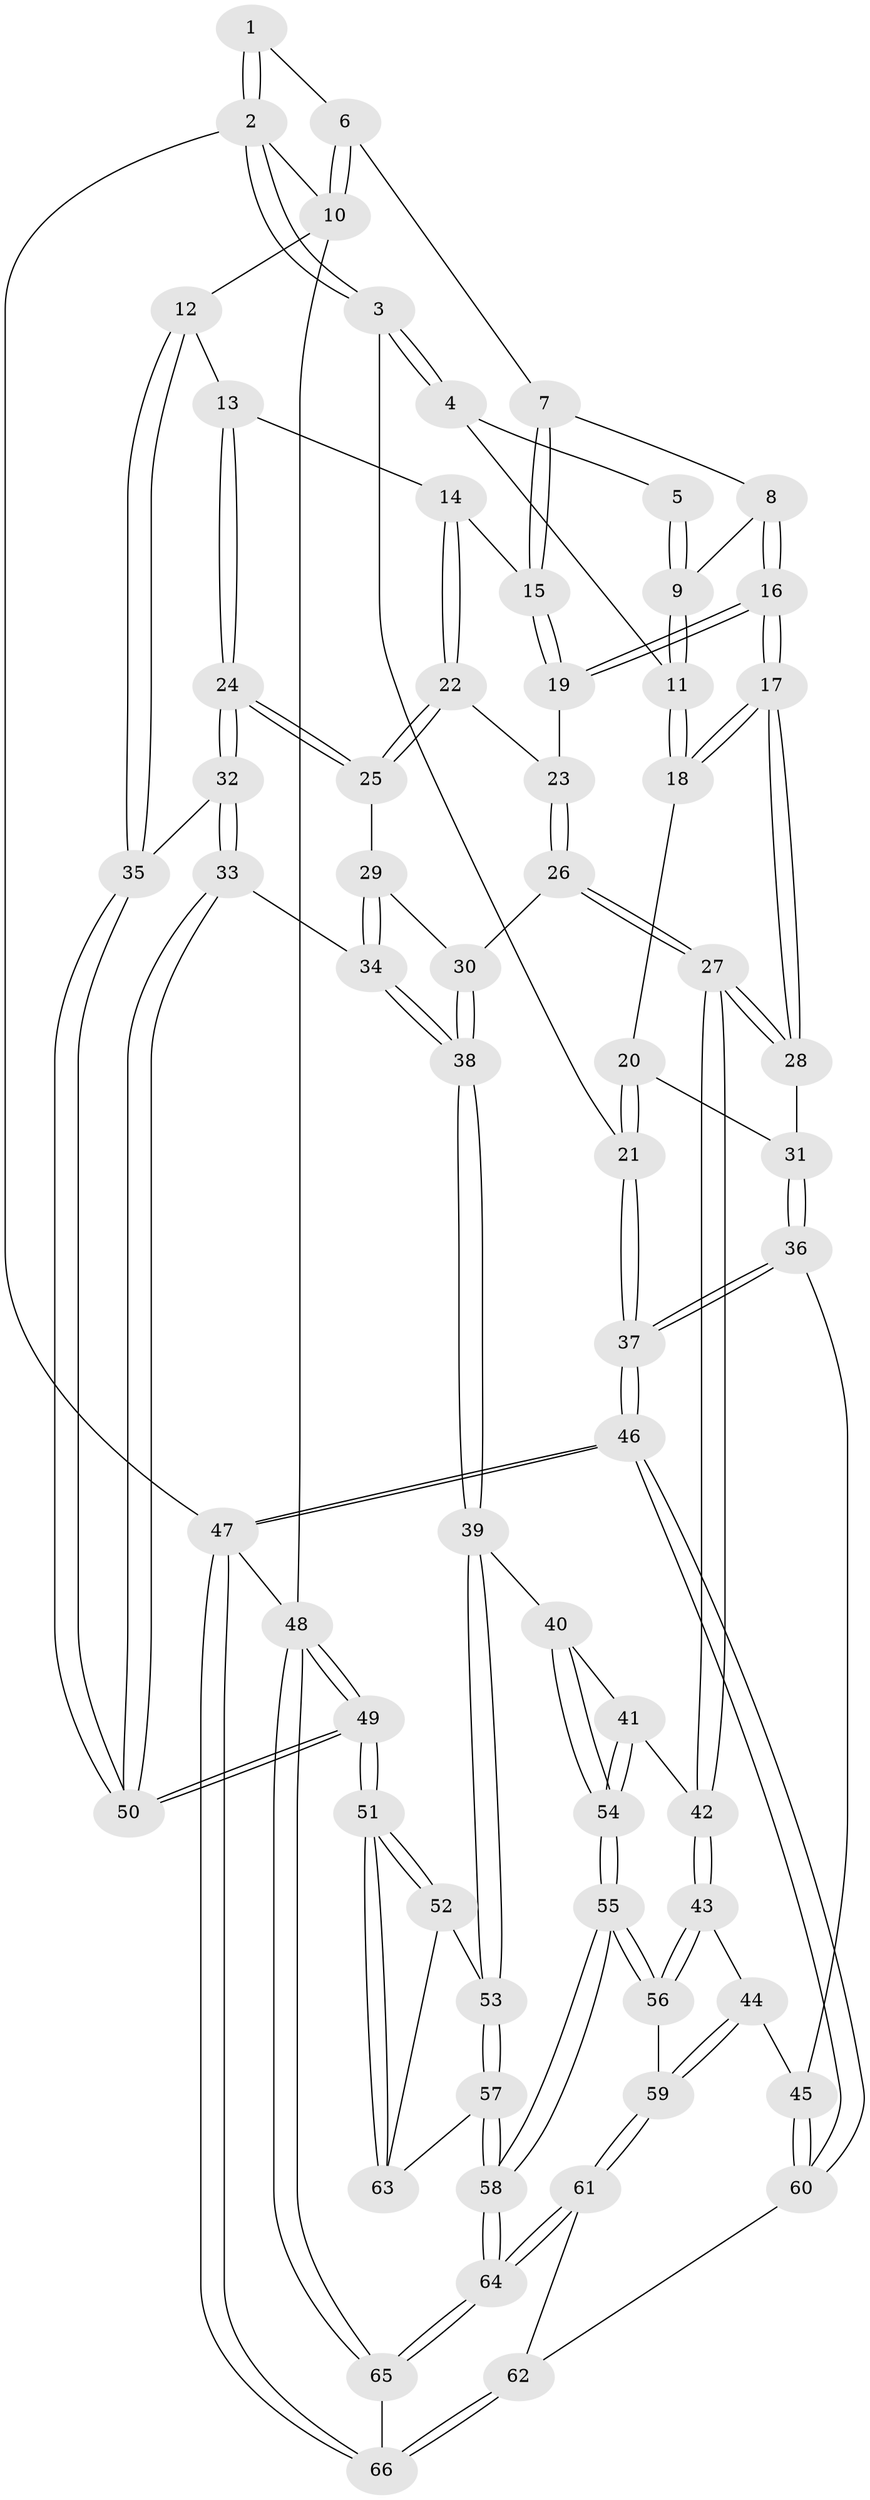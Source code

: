 // Generated by graph-tools (version 1.1) at 2025/03/03/09/25 03:03:23]
// undirected, 66 vertices, 162 edges
graph export_dot {
graph [start="1"]
  node [color=gray90,style=filled];
  1 [pos="+0.30123934900554994+0"];
  2 [pos="+0+0"];
  3 [pos="+0+0"];
  4 [pos="+0.044786784169833574+0.08602342611152809"];
  5 [pos="+0.2633746421221512+0"];
  6 [pos="+0.5775201762115065+0"];
  7 [pos="+0.5699435955915675+0"];
  8 [pos="+0.2852535653105281+0.15053755296433982"];
  9 [pos="+0.2188956769563635+0.11067224506744437"];
  10 [pos="+1+0"];
  11 [pos="+0.14684619741144972+0.14702683161078234"];
  12 [pos="+1+0"];
  13 [pos="+0.7708078811348262+0.18992815897179346"];
  14 [pos="+0.7368474491134313+0.18863290679842307"];
  15 [pos="+0.5748994843953976+0.018282493763553995"];
  16 [pos="+0.3662618252734286+0.26309849032008603"];
  17 [pos="+0.3644337747608705+0.26837744128998736"];
  18 [pos="+0.12729559306559932+0.25546809323756786"];
  19 [pos="+0.5149036088697079+0.174982265945997"];
  20 [pos="+0.11711192166171144+0.2766657582495483"];
  21 [pos="+0+0.21729166631383406"];
  22 [pos="+0.7081045637361872+0.27492446451305236"];
  23 [pos="+0.5706170204122645+0.2840236440147654"];
  24 [pos="+0.9024612499928285+0.3823549811022862"];
  25 [pos="+0.7292231044591281+0.3388427722777851"];
  26 [pos="+0.5666020438761006+0.40875490186219987"];
  27 [pos="+0.3982369086118483+0.468551194957016"];
  28 [pos="+0.35199369894676713+0.39147983437654016"];
  29 [pos="+0.7258658777905566+0.34226287539742833"];
  30 [pos="+0.6087994385786665+0.42706051053227173"];
  31 [pos="+0.13537280571265978+0.37721123521450545"];
  32 [pos="+0.9043440861066938+0.38342308262981867"];
  33 [pos="+0.8281812349197976+0.5206420653424849"];
  34 [pos="+0.7502083118614354+0.5530655674488929"];
  35 [pos="+1+0.29111762547292064"];
  36 [pos="+0.014874725777409855+0.5553059016655034"];
  37 [pos="+0+0.5664094722754125"];
  38 [pos="+0.7117465986892747+0.5733984587293203"];
  39 [pos="+0.7084752236988913+0.5809996650132673"];
  40 [pos="+0.6868380112131467+0.5876716830525927"];
  41 [pos="+0.4346713025224622+0.5725024772779111"];
  42 [pos="+0.3899804372368859+0.5191326765161445"];
  43 [pos="+0.24848127535986703+0.6161431778636586"];
  44 [pos="+0.19533997282363266+0.6297329021646089"];
  45 [pos="+0.09940023888264682+0.6076919612335929"];
  46 [pos="+0+1"];
  47 [pos="+0+1"];
  48 [pos="+1+1"];
  49 [pos="+1+1"];
  50 [pos="+1+0.9042362188604384"];
  51 [pos="+1+1"];
  52 [pos="+0.8253522141638795+0.7775134270809225"];
  53 [pos="+0.7315610343234794+0.6816674895220428"];
  54 [pos="+0.4908472484025069+0.7427722949488413"];
  55 [pos="+0.4858761776338703+0.8273027253613173"];
  56 [pos="+0.404593361406116+0.8119556968073489"];
  57 [pos="+0.5711834255312912+0.8309289727194773"];
  58 [pos="+0.49953745790874937+0.8462094232256978"];
  59 [pos="+0.2400158211416522+0.8479396252577721"];
  60 [pos="+0.09155997553822484+0.8682665129962821"];
  61 [pos="+0.21990294317346532+0.8748658472268087"];
  62 [pos="+0.2067263639613252+0.881560417833519"];
  63 [pos="+0.5739539294629534+0.8316906410799308"];
  64 [pos="+0.48624418523888174+1"];
  65 [pos="+0.4884976579998093+1"];
  66 [pos="+0.14821192094224836+1"];
  1 -- 2;
  1 -- 2;
  1 -- 6;
  2 -- 3;
  2 -- 3;
  2 -- 10;
  2 -- 47;
  3 -- 4;
  3 -- 4;
  3 -- 21;
  4 -- 5;
  4 -- 11;
  5 -- 9;
  5 -- 9;
  6 -- 7;
  6 -- 10;
  6 -- 10;
  7 -- 8;
  7 -- 15;
  7 -- 15;
  8 -- 9;
  8 -- 16;
  8 -- 16;
  9 -- 11;
  9 -- 11;
  10 -- 12;
  10 -- 48;
  11 -- 18;
  11 -- 18;
  12 -- 13;
  12 -- 35;
  12 -- 35;
  13 -- 14;
  13 -- 24;
  13 -- 24;
  14 -- 15;
  14 -- 22;
  14 -- 22;
  15 -- 19;
  15 -- 19;
  16 -- 17;
  16 -- 17;
  16 -- 19;
  16 -- 19;
  17 -- 18;
  17 -- 18;
  17 -- 28;
  17 -- 28;
  18 -- 20;
  19 -- 23;
  20 -- 21;
  20 -- 21;
  20 -- 31;
  21 -- 37;
  21 -- 37;
  22 -- 23;
  22 -- 25;
  22 -- 25;
  23 -- 26;
  23 -- 26;
  24 -- 25;
  24 -- 25;
  24 -- 32;
  24 -- 32;
  25 -- 29;
  26 -- 27;
  26 -- 27;
  26 -- 30;
  27 -- 28;
  27 -- 28;
  27 -- 42;
  27 -- 42;
  28 -- 31;
  29 -- 30;
  29 -- 34;
  29 -- 34;
  30 -- 38;
  30 -- 38;
  31 -- 36;
  31 -- 36;
  32 -- 33;
  32 -- 33;
  32 -- 35;
  33 -- 34;
  33 -- 50;
  33 -- 50;
  34 -- 38;
  34 -- 38;
  35 -- 50;
  35 -- 50;
  36 -- 37;
  36 -- 37;
  36 -- 45;
  37 -- 46;
  37 -- 46;
  38 -- 39;
  38 -- 39;
  39 -- 40;
  39 -- 53;
  39 -- 53;
  40 -- 41;
  40 -- 54;
  40 -- 54;
  41 -- 42;
  41 -- 54;
  41 -- 54;
  42 -- 43;
  42 -- 43;
  43 -- 44;
  43 -- 56;
  43 -- 56;
  44 -- 45;
  44 -- 59;
  44 -- 59;
  45 -- 60;
  45 -- 60;
  46 -- 47;
  46 -- 47;
  46 -- 60;
  46 -- 60;
  47 -- 66;
  47 -- 66;
  47 -- 48;
  48 -- 49;
  48 -- 49;
  48 -- 65;
  48 -- 65;
  49 -- 50;
  49 -- 50;
  49 -- 51;
  49 -- 51;
  51 -- 52;
  51 -- 52;
  51 -- 63;
  51 -- 63;
  52 -- 53;
  52 -- 63;
  53 -- 57;
  53 -- 57;
  54 -- 55;
  54 -- 55;
  55 -- 56;
  55 -- 56;
  55 -- 58;
  55 -- 58;
  56 -- 59;
  57 -- 58;
  57 -- 58;
  57 -- 63;
  58 -- 64;
  58 -- 64;
  59 -- 61;
  59 -- 61;
  60 -- 62;
  61 -- 62;
  61 -- 64;
  61 -- 64;
  62 -- 66;
  62 -- 66;
  64 -- 65;
  64 -- 65;
  65 -- 66;
}
